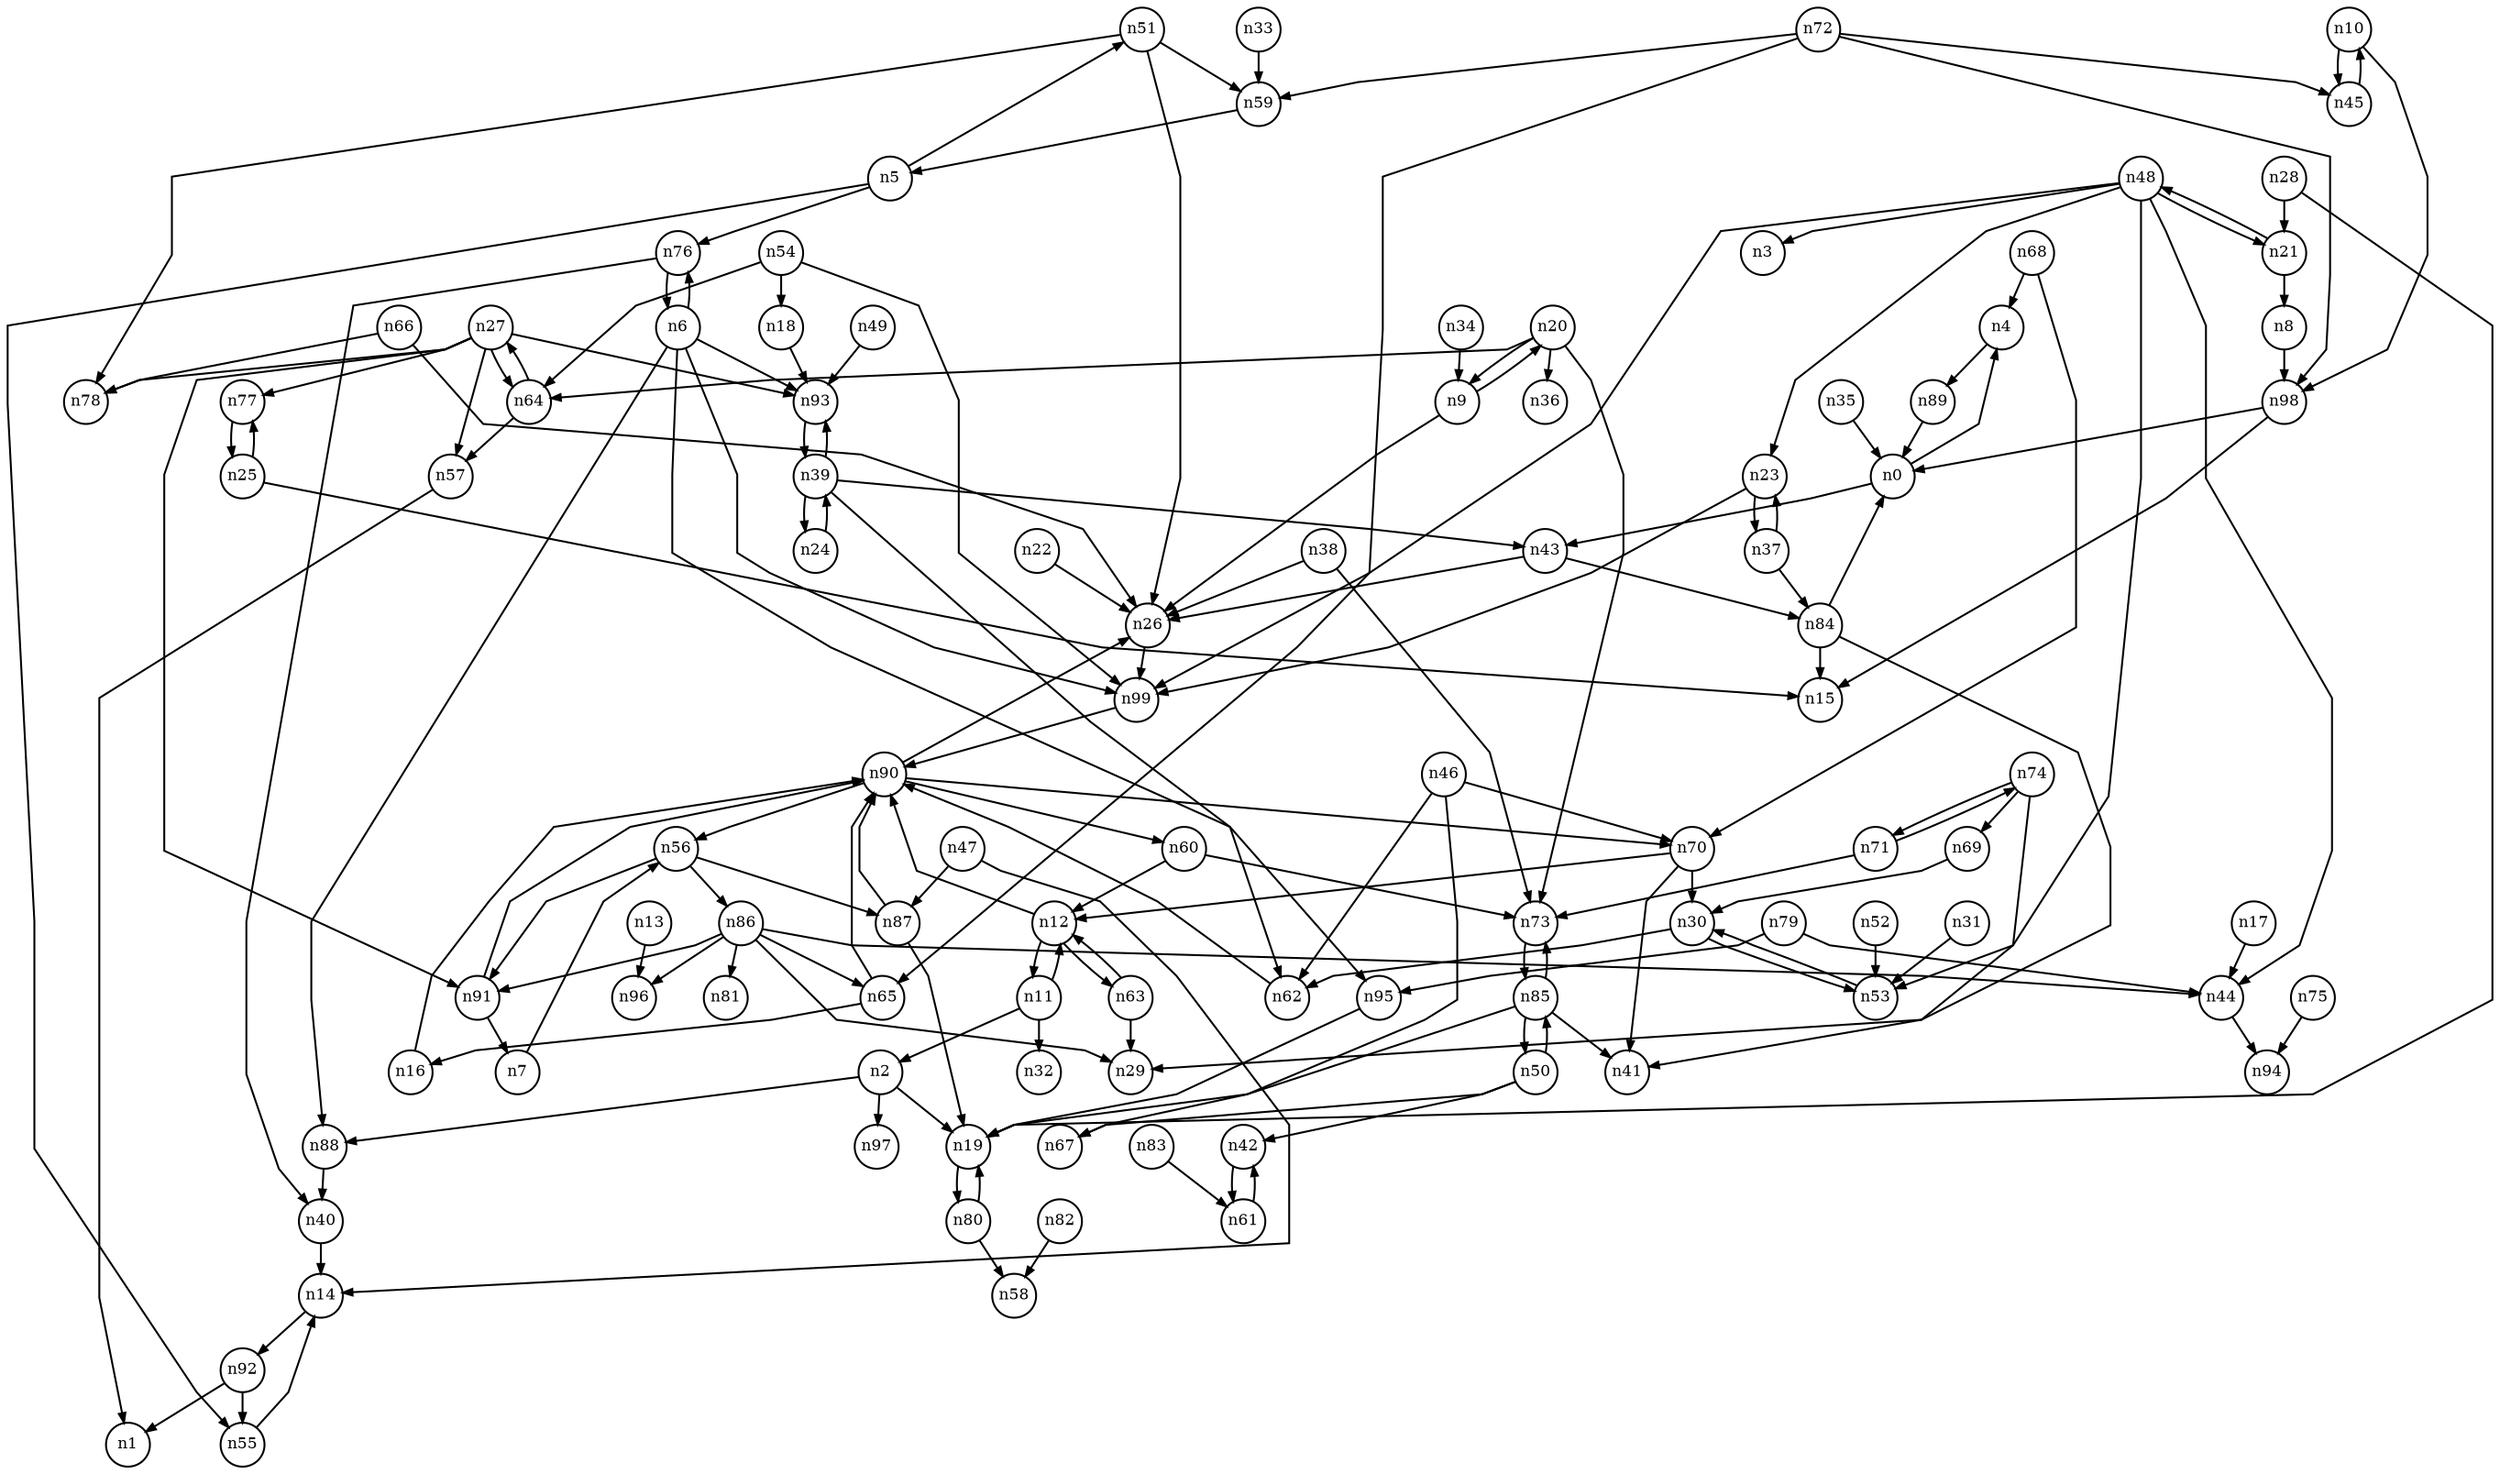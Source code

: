 digraph G{
splines=polyline;
ranksep=0.22;
nodesep=0.22;
nodesize=0.32;
fontsize=8
edge [arrowsize=0.5]
node [fontsize=8 shape=circle width=0.32 fixedsize=shape];

n4 -> n89
n0 -> n4
n0 -> n43
n43 -> n26
n43 -> n84
n19 -> n80
n2 -> n19
n2 -> n88
n2 -> n97
n88 -> n40
n51 -> n26
n51 -> n59
n51 -> n78
n5 -> n51
n5 -> n55
n5 -> n76
n55 -> n14
n76 -> n6
n76 -> n40
n6 -> n88
n6 -> n93
n6 -> n95
n6 -> n99
n6 -> n76
n93 -> n39
n95 -> n19
n99 -> n90
n98 -> n0
n98 -> n15
n8 -> n98
n26 -> n99
n9 -> n26
n9 -> n20
n45 -> n10
n10 -> n45
n10 -> n98
n11 -> n2
n11 -> n32
n11 -> n12
n12 -> n11
n12 -> n63
n12 -> n90
n63 -> n29
n63 -> n12
n90 -> n26
n90 -> n56
n90 -> n60
n90 -> n70
n13 -> n96
n44 -> n94
n17 -> n44
n18 -> n93
n20 -> n9
n20 -> n36
n20 -> n64
n20 -> n73
n64 -> n57
n64 -> n27
n73 -> n85
n21 -> n8
n21 -> n48
n48 -> n3
n48 -> n23
n48 -> n44
n48 -> n53
n48 -> n99
n48 -> n21
n22 -> n26
n23 -> n99
n23 -> n37
n39 -> n43
n39 -> n62
n39 -> n93
n39 -> n24
n24 -> n39
n25 -> n15
n25 -> n77
n77 -> n25
n57 -> n1
n27 -> n57
n27 -> n64
n27 -> n77
n27 -> n78
n27 -> n91
n27 -> n93
n91 -> n7
n91 -> n90
n28 -> n19
n28 -> n21
n53 -> n30
n30 -> n53
n30 -> n62
n62 -> n90
n31 -> n53
n59 -> n5
n33 -> n59
n34 -> n9
n35 -> n0
n37 -> n23
n37 -> n84
n84 -> n0
n84 -> n15
n84 -> n29
n38 -> n26
n38 -> n73
n14 -> n92
n40 -> n14
n61 -> n42
n42 -> n61
n46 -> n62
n46 -> n67
n46 -> n70
n70 -> n30
n70 -> n41
n70 -> n12
n47 -> n14
n47 -> n87
n87 -> n19
n87 -> n90
n49 -> n93
n50 -> n42
n50 -> n67
n50 -> n85
n85 -> n19
n85 -> n41
n85 -> n73
n85 -> n50
n52 -> n53
n54 -> n18
n54 -> n64
n54 -> n99
n86 -> n29
n86 -> n44
n86 -> n65
n86 -> n81
n86 -> n91
n86 -> n96
n56 -> n86
n56 -> n87
n56 -> n91
n60 -> n73
n60 -> n12
n16 -> n90
n65 -> n16
n65 -> n90
n66 -> n26
n66 -> n78
n68 -> n4
n68 -> n70
n69 -> n30
n71 -> n73
n71 -> n74
n74 -> n41
n74 -> n69
n74 -> n71
n72 -> n45
n72 -> n59
n72 -> n65
n72 -> n98
n75 -> n94
n79 -> n44
n79 -> n95
n80 -> n19
n80 -> n58
n82 -> n58
n83 -> n61
n89 -> n0
n7 -> n56
n92 -> n1
n92 -> n55
}

